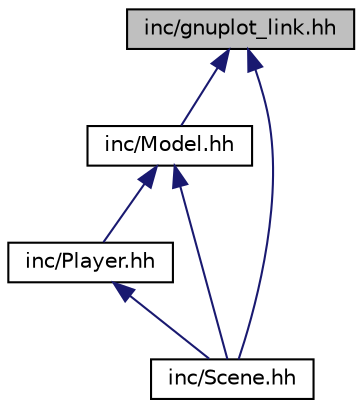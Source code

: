 digraph "inc/gnuplot_link.hh"
{
  edge [fontname="Helvetica",fontsize="10",labelfontname="Helvetica",labelfontsize="10"];
  node [fontname="Helvetica",fontsize="10",shape=record];
  Node4 [label="inc/gnuplot_link.hh",height=0.2,width=0.4,color="black", fillcolor="grey75", style="filled", fontcolor="black"];
  Node4 -> Node5 [dir="back",color="midnightblue",fontsize="10",style="solid",fontname="Helvetica"];
  Node5 [label="inc/Model.hh",height=0.2,width=0.4,color="black", fillcolor="white", style="filled",URL="$_model_8hh_source.html"];
  Node5 -> Node6 [dir="back",color="midnightblue",fontsize="10",style="solid",fontname="Helvetica"];
  Node6 [label="inc/Player.hh",height=0.2,width=0.4,color="black", fillcolor="white", style="filled",URL="$_player_8hh_source.html"];
  Node6 -> Node7 [dir="back",color="midnightblue",fontsize="10",style="solid",fontname="Helvetica"];
  Node7 [label="inc/Scene.hh",height=0.2,width=0.4,color="black", fillcolor="white", style="filled",URL="$_scene_8hh_source.html"];
  Node5 -> Node7 [dir="back",color="midnightblue",fontsize="10",style="solid",fontname="Helvetica"];
  Node4 -> Node7 [dir="back",color="midnightblue",fontsize="10",style="solid",fontname="Helvetica"];
}
